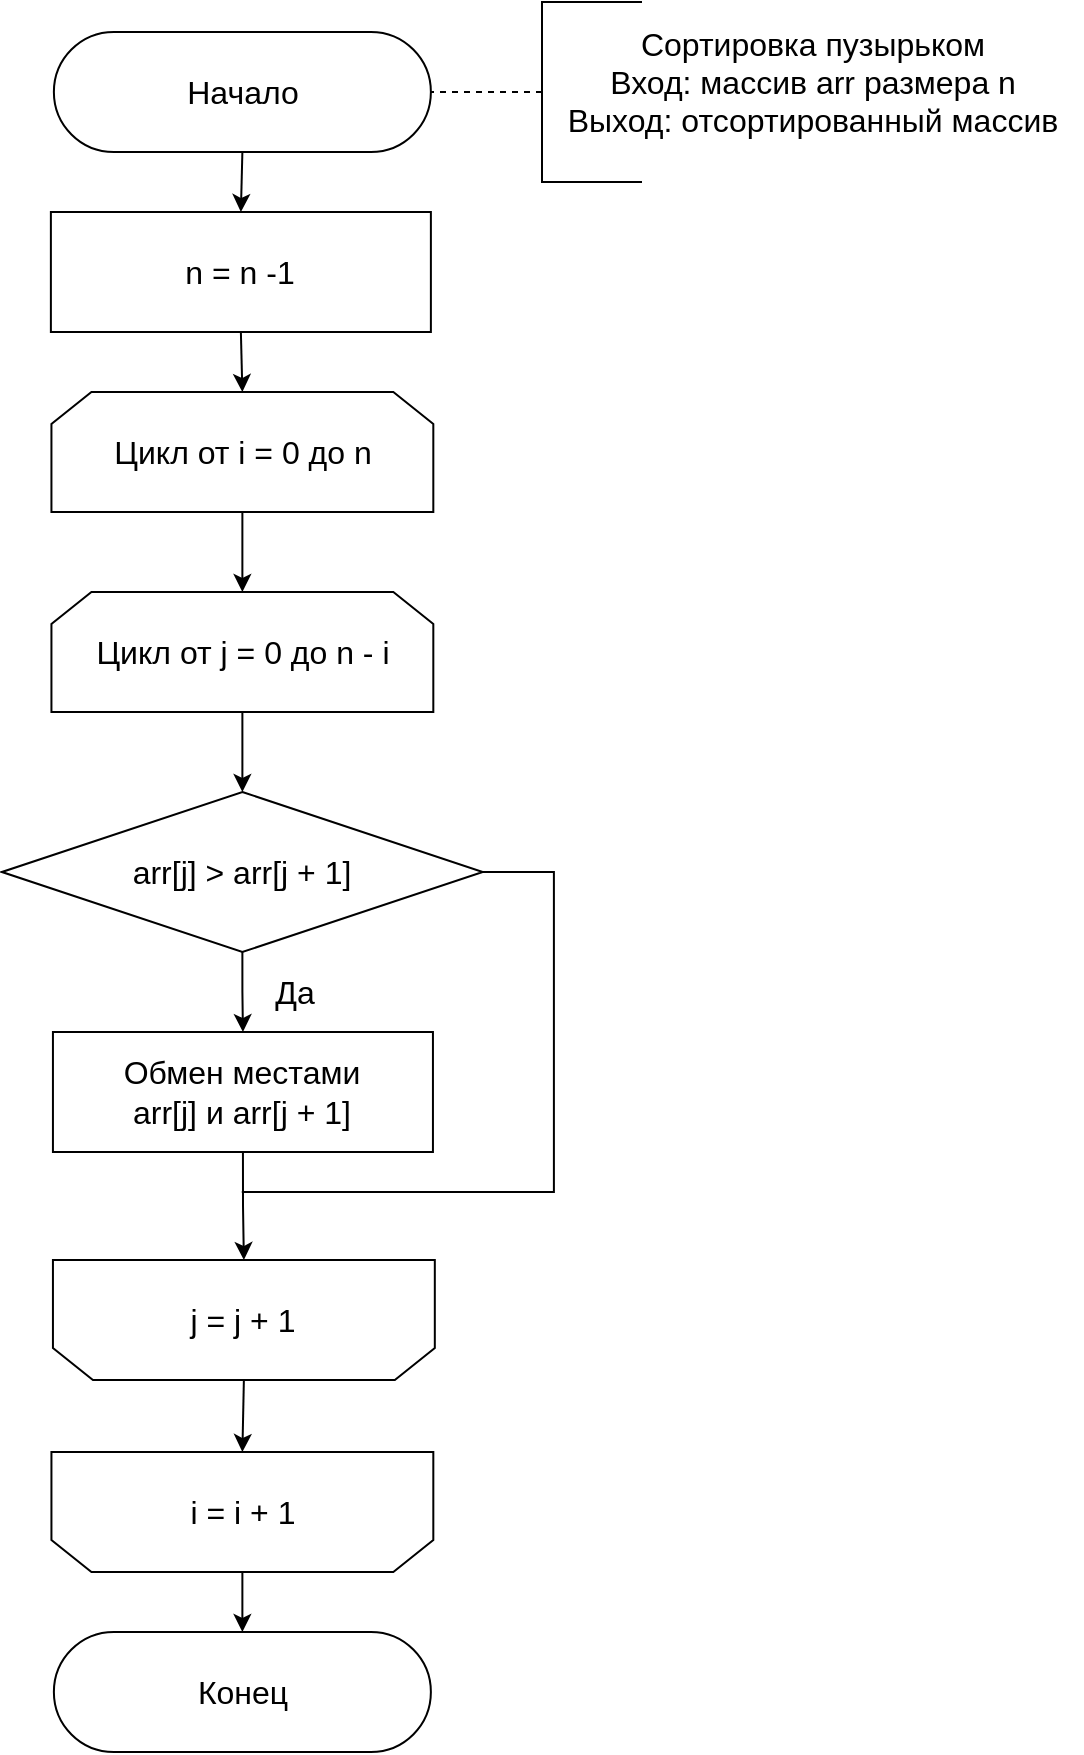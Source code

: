 <mxfile version="15.2.5" type="device"><diagram id="8Y8M4fKPucht-phNUe1f" name="Page-1"><mxGraphModel dx="1572" dy="1026" grid="1" gridSize="10" guides="1" tooltips="1" connect="1" arrows="1" fold="1" page="1" pageScale="1" pageWidth="827" pageHeight="1169" math="0" shadow="0"><root><mxCell id="0"/><mxCell id="1" parent="0"/><mxCell id="CySGCMnkTng6o1e5uf-7-34" style="edgeStyle=orthogonalEdgeStyle;rounded=0;orthogonalLoop=1;jettySize=auto;html=1;exitX=0.5;exitY=0.5;exitDx=0;exitDy=30;exitPerimeter=0;entryX=0.5;entryY=0;entryDx=0;entryDy=0;endArrow=classic;endFill=1;" edge="1" parent="1" source="CySGCMnkTng6o1e5uf-7-4" target="CySGCMnkTng6o1e5uf-7-33"><mxGeometry relative="1" as="geometry"/></mxCell><mxCell id="CySGCMnkTng6o1e5uf-7-4" value="&lt;font style=&quot;font-size: 16px&quot;&gt;Начало&lt;/font&gt;" style="html=1;dashed=0;whitespace=wrap;shape=mxgraph.dfd.start" vertex="1" parent="1"><mxGeometry x="205.94" y="50" width="188.5" height="60" as="geometry"/></mxCell><mxCell id="CySGCMnkTng6o1e5uf-7-19" style="edgeStyle=orthogonalEdgeStyle;rounded=0;orthogonalLoop=1;jettySize=auto;html=1;exitX=0.5;exitY=1;exitDx=0;exitDy=0;exitPerimeter=0;entryX=0.5;entryY=0;entryDx=0;entryDy=0;" edge="1" parent="1" source="CySGCMnkTng6o1e5uf-7-5" target="CySGCMnkTng6o1e5uf-7-6"><mxGeometry relative="1" as="geometry"/></mxCell><mxCell id="CySGCMnkTng6o1e5uf-7-23" style="edgeStyle=orthogonalEdgeStyle;rounded=0;orthogonalLoop=1;jettySize=auto;html=1;exitX=1;exitY=0.5;exitDx=0;exitDy=0;exitPerimeter=0;endArrow=none;endFill=0;" edge="1" parent="1" source="CySGCMnkTng6o1e5uf-7-5"><mxGeometry relative="1" as="geometry"><mxPoint x="299.94" y="630" as="targetPoint"/><Array as="points"><mxPoint x="455.94" y="470"/><mxPoint x="455.94" y="630"/><mxPoint x="299.94" y="630"/></Array></mxGeometry></mxCell><mxCell id="CySGCMnkTng6o1e5uf-7-5" value="&lt;font style=&quot;font-size: 16px&quot;&gt;arr[j] &amp;gt; arr[j + 1]&lt;/font&gt;" style="strokeWidth=1;html=1;shape=mxgraph.flowchart.decision;whiteSpace=wrap;rounded=1;shadow=0;glass=0;sketch=0;gradientColor=none;" vertex="1" parent="1"><mxGeometry x="180.0" y="430" width="240.38" height="80" as="geometry"/></mxCell><mxCell id="CySGCMnkTng6o1e5uf-7-22" style="edgeStyle=orthogonalEdgeStyle;rounded=0;orthogonalLoop=1;jettySize=auto;html=1;exitX=0.5;exitY=1;exitDx=0;exitDy=0;endArrow=classic;endFill=1;entryX=0.5;entryY=1;entryDx=0;entryDy=0;" edge="1" parent="1" source="CySGCMnkTng6o1e5uf-7-6" target="CySGCMnkTng6o1e5uf-7-13"><mxGeometry relative="1" as="geometry"><mxPoint x="300.94" y="630" as="targetPoint"/></mxGeometry></mxCell><mxCell id="CySGCMnkTng6o1e5uf-7-6" value="&lt;font style=&quot;font-size: 16px&quot;&gt;&lt;span&gt;Обмен местами&lt;br&gt;&lt;/span&gt;&lt;span&gt;arr[j] и arr[j + 1]&lt;/span&gt;&lt;br&gt;&lt;/font&gt;" style="rounded=0;whiteSpace=wrap;html=1;shadow=0;glass=0;sketch=0;strokeWidth=1;gradientColor=none;" vertex="1" parent="1"><mxGeometry x="205.47" y="550" width="190" height="60" as="geometry"/></mxCell><mxCell id="CySGCMnkTng6o1e5uf-7-11" style="edgeStyle=orthogonalEdgeStyle;rounded=0;orthogonalLoop=1;jettySize=auto;html=1;exitX=0.5;exitY=1;exitDx=0;exitDy=0;entryX=0.5;entryY=0;entryDx=0;entryDy=0;" edge="1" parent="1" source="CySGCMnkTng6o1e5uf-7-8" target="CySGCMnkTng6o1e5uf-7-9"><mxGeometry relative="1" as="geometry"/></mxCell><mxCell id="CySGCMnkTng6o1e5uf-7-8" value="&lt;font style=&quot;font-size: 16px&quot;&gt;Цикл от i = 0 до n&lt;/font&gt;" style="shape=loopLimit;whiteSpace=wrap;html=1;strokeWidth=1;" vertex="1" parent="1"><mxGeometry x="204.72" y="230" width="190.94" height="60" as="geometry"/></mxCell><mxCell id="CySGCMnkTng6o1e5uf-7-16" style="edgeStyle=orthogonalEdgeStyle;rounded=0;orthogonalLoop=1;jettySize=auto;html=1;exitX=0.5;exitY=1;exitDx=0;exitDy=0;entryX=0.5;entryY=0;entryDx=0;entryDy=0;entryPerimeter=0;" edge="1" parent="1" source="CySGCMnkTng6o1e5uf-7-9" target="CySGCMnkTng6o1e5uf-7-5"><mxGeometry relative="1" as="geometry"/></mxCell><mxCell id="CySGCMnkTng6o1e5uf-7-9" value="&lt;font style=&quot;font-size: 16px&quot;&gt;Цикл от j = 0 до n - i&lt;br&gt;&lt;/font&gt;" style="shape=loopLimit;whiteSpace=wrap;html=1;strokeWidth=1;" vertex="1" parent="1"><mxGeometry x="204.72" y="330" width="190.94" height="60" as="geometry"/></mxCell><mxCell id="CySGCMnkTng6o1e5uf-7-24" style="edgeStyle=orthogonalEdgeStyle;rounded=0;orthogonalLoop=1;jettySize=auto;html=1;exitX=0.5;exitY=0;exitDx=0;exitDy=0;entryX=0.5;entryY=1;entryDx=0;entryDy=0;endArrow=classic;endFill=1;" edge="1" parent="1" source="CySGCMnkTng6o1e5uf-7-13" target="CySGCMnkTng6o1e5uf-7-15"><mxGeometry relative="1" as="geometry"/></mxCell><mxCell id="CySGCMnkTng6o1e5uf-7-13" value="&lt;font style=&quot;font-size: 16px&quot;&gt;j = j + 1&lt;br&gt;&lt;/font&gt;" style="shape=loopLimit;whiteSpace=wrap;html=1;strokeWidth=1;direction=west;" vertex="1" parent="1"><mxGeometry x="205.47" y="664" width="190.94" height="60" as="geometry"/></mxCell><mxCell id="CySGCMnkTng6o1e5uf-7-26" style="edgeStyle=orthogonalEdgeStyle;rounded=0;orthogonalLoop=1;jettySize=auto;html=1;exitX=0.5;exitY=0;exitDx=0;exitDy=0;entryX=0.5;entryY=0.5;entryDx=0;entryDy=-30.0;entryPerimeter=0;endArrow=classic;endFill=1;" edge="1" parent="1" source="CySGCMnkTng6o1e5uf-7-15" target="CySGCMnkTng6o1e5uf-7-25"><mxGeometry relative="1" as="geometry"/></mxCell><mxCell id="CySGCMnkTng6o1e5uf-7-15" value="&lt;font style=&quot;font-size: 16px&quot;&gt;i = i + 1&lt;/font&gt;" style="shape=loopLimit;whiteSpace=wrap;html=1;strokeWidth=1;direction=west;" vertex="1" parent="1"><mxGeometry x="204.72" y="760" width="190.94" height="60" as="geometry"/></mxCell><mxCell id="CySGCMnkTng6o1e5uf-7-20" value="&lt;font style=&quot;font-size: 16px&quot;&gt;Да&lt;/font&gt;" style="text;html=1;align=center;verticalAlign=middle;resizable=0;points=[];autosize=1;strokeColor=none;fillColor=none;" vertex="1" parent="1"><mxGeometry x="305.94" y="520" width="40" height="20" as="geometry"/></mxCell><mxCell id="CySGCMnkTng6o1e5uf-7-25" value="&lt;font style=&quot;font-size: 16px&quot;&gt;Конец&lt;/font&gt;" style="html=1;dashed=0;whitespace=wrap;shape=mxgraph.dfd.start" vertex="1" parent="1"><mxGeometry x="205.94" y="850" width="188.5" height="60" as="geometry"/></mxCell><mxCell id="CySGCMnkTng6o1e5uf-7-30" style="edgeStyle=orthogonalEdgeStyle;rounded=0;orthogonalLoop=1;jettySize=auto;html=1;exitX=0;exitY=0.5;exitDx=0;exitDy=0;exitPerimeter=0;entryX=1;entryY=0.5;entryDx=0;entryDy=0;entryPerimeter=0;dashed=1;endArrow=none;endFill=0;" edge="1" parent="1" source="CySGCMnkTng6o1e5uf-7-29" target="CySGCMnkTng6o1e5uf-7-4"><mxGeometry relative="1" as="geometry"/></mxCell><mxCell id="CySGCMnkTng6o1e5uf-7-29" value="" style="strokeWidth=1;html=1;shape=mxgraph.flowchart.annotation_1;align=left;pointerEvents=1;" vertex="1" parent="1"><mxGeometry x="450" y="35" width="50" height="90" as="geometry"/></mxCell><mxCell id="CySGCMnkTng6o1e5uf-7-31" value="&lt;div&gt;&lt;span style=&quot;font-size: 16px&quot;&gt;Сортировка пузырьком&lt;/span&gt;&lt;/div&gt;&lt;font style=&quot;font-size: 16px&quot;&gt;&lt;div&gt;Вход: массив arr размера n&lt;/div&gt;&lt;div&gt;Выход: отсортированный массив&lt;/div&gt;&lt;/font&gt;" style="text;html=1;align=center;verticalAlign=middle;resizable=0;points=[];autosize=1;strokeColor=none;fillColor=none;" vertex="1" parent="1"><mxGeometry x="450" y="50" width="270" height="50" as="geometry"/></mxCell><mxCell id="CySGCMnkTng6o1e5uf-7-35" style="edgeStyle=orthogonalEdgeStyle;rounded=0;orthogonalLoop=1;jettySize=auto;html=1;exitX=0.5;exitY=1;exitDx=0;exitDy=0;entryX=0.5;entryY=0;entryDx=0;entryDy=0;endArrow=classic;endFill=1;" edge="1" parent="1" source="CySGCMnkTng6o1e5uf-7-33" target="CySGCMnkTng6o1e5uf-7-8"><mxGeometry relative="1" as="geometry"/></mxCell><mxCell id="CySGCMnkTng6o1e5uf-7-33" value="&lt;font style=&quot;font-size: 16px&quot;&gt;n = n -1&lt;br&gt;&lt;/font&gt;" style="rounded=0;whiteSpace=wrap;html=1;shadow=0;glass=0;sketch=0;strokeWidth=1;gradientColor=none;" vertex="1" parent="1"><mxGeometry x="204.44" y="140" width="190" height="60" as="geometry"/></mxCell></root></mxGraphModel></diagram></mxfile>